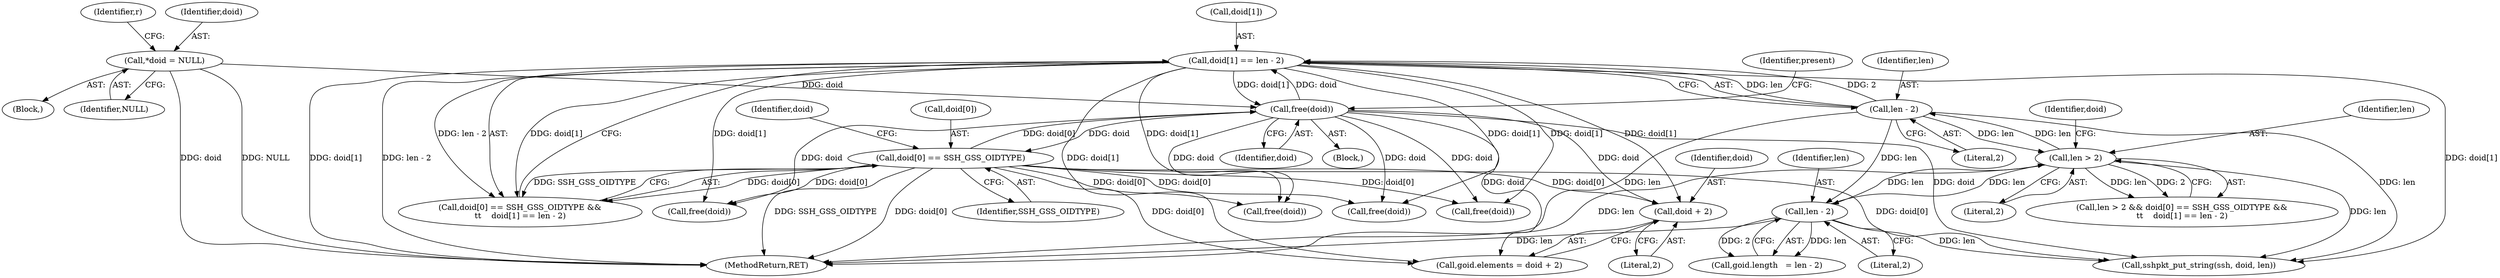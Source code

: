 digraph "0_src_779974d35b4859c07bc3cb8a12c74b43b0a7d1e0@pointer" {
"1000197" [label="(Call,doid + 2)"];
"1000185" [label="(Call,doid[1] == len - 2)"];
"1000153" [label="(Call,free(doid))"];
"1000180" [label="(Call,doid[0] == SSH_GSS_OIDTYPE)"];
"1000123" [label="(Call,*doid = NULL)"];
"1000189" [label="(Call,len - 2)"];
"1000176" [label="(Call,len > 2)"];
"1000204" [label="(Call,len - 2)"];
"1000204" [label="(Call,len - 2)"];
"1000178" [label="(Literal,2)"];
"1000125" [label="(Identifier,NULL)"];
"1000272" [label="(Call,free(doid))"];
"1000186" [label="(Call,doid[1])"];
"1000123" [label="(Call,*doid = NULL)"];
"1000193" [label="(Call,goid.elements = doid + 2)"];
"1000200" [label="(Call,goid.length   = len - 2)"];
"1000189" [label="(Call,len - 2)"];
"1000317" [label="(Call,free(doid))"];
"1000187" [label="(Identifier,doid)"];
"1000336" [label="(MethodReturn,RET)"];
"1000182" [label="(Identifier,doid)"];
"1000185" [label="(Call,doid[1] == len - 2)"];
"1000228" [label="(Call,free(doid))"];
"1000191" [label="(Literal,2)"];
"1000206" [label="(Literal,2)"];
"1000205" [label="(Identifier,len)"];
"1000179" [label="(Call,doid[0] == SSH_GSS_OIDTYPE &&\n\t\t    doid[1] == len - 2)"];
"1000181" [label="(Call,doid[0])"];
"1000124" [label="(Identifier,doid)"];
"1000199" [label="(Literal,2)"];
"1000154" [label="(Identifier,doid)"];
"1000150" [label="(Block,)"];
"1000197" [label="(Call,doid + 2)"];
"1000184" [label="(Identifier,SSH_GSS_OIDTYPE)"];
"1000190" [label="(Identifier,len)"];
"1000180" [label="(Call,doid[0] == SSH_GSS_OIDTYPE)"];
"1000177" [label="(Identifier,len)"];
"1000156" [label="(Identifier,present)"];
"1000176" [label="(Call,len > 2)"];
"1000153" [label="(Call,free(doid))"];
"1000198" [label="(Identifier,doid)"];
"1000175" [label="(Call,len > 2 && doid[0] == SSH_GSS_OIDTYPE &&\n\t\t    doid[1] == len - 2)"];
"1000301" [label="(Call,sshpkt_put_string(ssh, doid, len))"];
"1000129" [label="(Identifier,r)"];
"1000103" [label="(Block,)"];
"1000252" [label="(Call,free(doid))"];
"1000197" -> "1000193"  [label="AST: "];
"1000197" -> "1000199"  [label="CFG: "];
"1000198" -> "1000197"  [label="AST: "];
"1000199" -> "1000197"  [label="AST: "];
"1000193" -> "1000197"  [label="CFG: "];
"1000185" -> "1000197"  [label="DDG: doid[1]"];
"1000180" -> "1000197"  [label="DDG: doid[0]"];
"1000153" -> "1000197"  [label="DDG: doid"];
"1000185" -> "1000179"  [label="AST: "];
"1000185" -> "1000189"  [label="CFG: "];
"1000186" -> "1000185"  [label="AST: "];
"1000189" -> "1000185"  [label="AST: "];
"1000179" -> "1000185"  [label="CFG: "];
"1000185" -> "1000336"  [label="DDG: doid[1]"];
"1000185" -> "1000336"  [label="DDG: len - 2"];
"1000185" -> "1000153"  [label="DDG: doid[1]"];
"1000185" -> "1000179"  [label="DDG: doid[1]"];
"1000185" -> "1000179"  [label="DDG: len - 2"];
"1000153" -> "1000185"  [label="DDG: doid"];
"1000189" -> "1000185"  [label="DDG: len"];
"1000189" -> "1000185"  [label="DDG: 2"];
"1000185" -> "1000193"  [label="DDG: doid[1]"];
"1000185" -> "1000228"  [label="DDG: doid[1]"];
"1000185" -> "1000252"  [label="DDG: doid[1]"];
"1000185" -> "1000272"  [label="DDG: doid[1]"];
"1000185" -> "1000301"  [label="DDG: doid[1]"];
"1000185" -> "1000317"  [label="DDG: doid[1]"];
"1000153" -> "1000150"  [label="AST: "];
"1000153" -> "1000154"  [label="CFG: "];
"1000154" -> "1000153"  [label="AST: "];
"1000156" -> "1000153"  [label="CFG: "];
"1000180" -> "1000153"  [label="DDG: doid[0]"];
"1000123" -> "1000153"  [label="DDG: doid"];
"1000153" -> "1000180"  [label="DDG: doid"];
"1000153" -> "1000193"  [label="DDG: doid"];
"1000153" -> "1000228"  [label="DDG: doid"];
"1000153" -> "1000252"  [label="DDG: doid"];
"1000153" -> "1000272"  [label="DDG: doid"];
"1000153" -> "1000301"  [label="DDG: doid"];
"1000153" -> "1000317"  [label="DDG: doid"];
"1000180" -> "1000179"  [label="AST: "];
"1000180" -> "1000184"  [label="CFG: "];
"1000181" -> "1000180"  [label="AST: "];
"1000184" -> "1000180"  [label="AST: "];
"1000187" -> "1000180"  [label="CFG: "];
"1000179" -> "1000180"  [label="CFG: "];
"1000180" -> "1000336"  [label="DDG: SSH_GSS_OIDTYPE"];
"1000180" -> "1000336"  [label="DDG: doid[0]"];
"1000180" -> "1000179"  [label="DDG: doid[0]"];
"1000180" -> "1000179"  [label="DDG: SSH_GSS_OIDTYPE"];
"1000180" -> "1000193"  [label="DDG: doid[0]"];
"1000180" -> "1000228"  [label="DDG: doid[0]"];
"1000180" -> "1000252"  [label="DDG: doid[0]"];
"1000180" -> "1000272"  [label="DDG: doid[0]"];
"1000180" -> "1000301"  [label="DDG: doid[0]"];
"1000180" -> "1000317"  [label="DDG: doid[0]"];
"1000123" -> "1000103"  [label="AST: "];
"1000123" -> "1000125"  [label="CFG: "];
"1000124" -> "1000123"  [label="AST: "];
"1000125" -> "1000123"  [label="AST: "];
"1000129" -> "1000123"  [label="CFG: "];
"1000123" -> "1000336"  [label="DDG: NULL"];
"1000123" -> "1000336"  [label="DDG: doid"];
"1000189" -> "1000191"  [label="CFG: "];
"1000190" -> "1000189"  [label="AST: "];
"1000191" -> "1000189"  [label="AST: "];
"1000189" -> "1000336"  [label="DDG: len"];
"1000189" -> "1000176"  [label="DDG: len"];
"1000176" -> "1000189"  [label="DDG: len"];
"1000189" -> "1000204"  [label="DDG: len"];
"1000189" -> "1000301"  [label="DDG: len"];
"1000176" -> "1000175"  [label="AST: "];
"1000176" -> "1000178"  [label="CFG: "];
"1000177" -> "1000176"  [label="AST: "];
"1000178" -> "1000176"  [label="AST: "];
"1000182" -> "1000176"  [label="CFG: "];
"1000175" -> "1000176"  [label="CFG: "];
"1000176" -> "1000336"  [label="DDG: len"];
"1000176" -> "1000175"  [label="DDG: len"];
"1000176" -> "1000175"  [label="DDG: 2"];
"1000204" -> "1000176"  [label="DDG: len"];
"1000176" -> "1000204"  [label="DDG: len"];
"1000176" -> "1000301"  [label="DDG: len"];
"1000204" -> "1000200"  [label="AST: "];
"1000204" -> "1000206"  [label="CFG: "];
"1000205" -> "1000204"  [label="AST: "];
"1000206" -> "1000204"  [label="AST: "];
"1000200" -> "1000204"  [label="CFG: "];
"1000204" -> "1000336"  [label="DDG: len"];
"1000204" -> "1000200"  [label="DDG: len"];
"1000204" -> "1000200"  [label="DDG: 2"];
"1000204" -> "1000301"  [label="DDG: len"];
}
